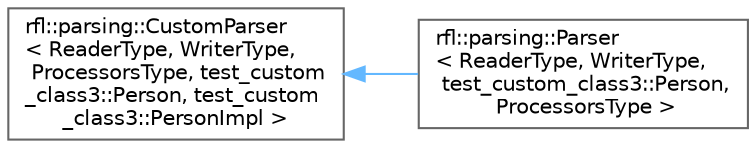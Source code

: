 digraph "类继承关系图"
{
 // LATEX_PDF_SIZE
  bgcolor="transparent";
  edge [fontname=Helvetica,fontsize=10,labelfontname=Helvetica,labelfontsize=10];
  node [fontname=Helvetica,fontsize=10,shape=box,height=0.2,width=0.4];
  rankdir="LR";
  Node0 [id="Node000000",label="rfl::parsing::CustomParser\l\< ReaderType, WriterType,\l ProcessorsType, test_custom\l_class3::Person, test_custom\l_class3::PersonImpl \>",height=0.2,width=0.4,color="grey40", fillcolor="white", style="filled",URL="$structrfl_1_1parsing_1_1_custom_parser.html",tooltip=" "];
  Node0 -> Node1 [id="edge5832_Node000000_Node000001",dir="back",color="steelblue1",style="solid",tooltip=" "];
  Node1 [id="Node000001",label="rfl::parsing::Parser\l\< ReaderType, WriterType,\l test_custom_class3::Person,\l ProcessorsType \>",height=0.2,width=0.4,color="grey40", fillcolor="white", style="filled",URL="$structrfl_1_1parsing_1_1_parser_3_01_reader_type_00_01_writer_type_00_01test__custom__class3_1_17edfd6d1b9ec4d9e7aa4eda4076f7e8f.html",tooltip=" "];
}
